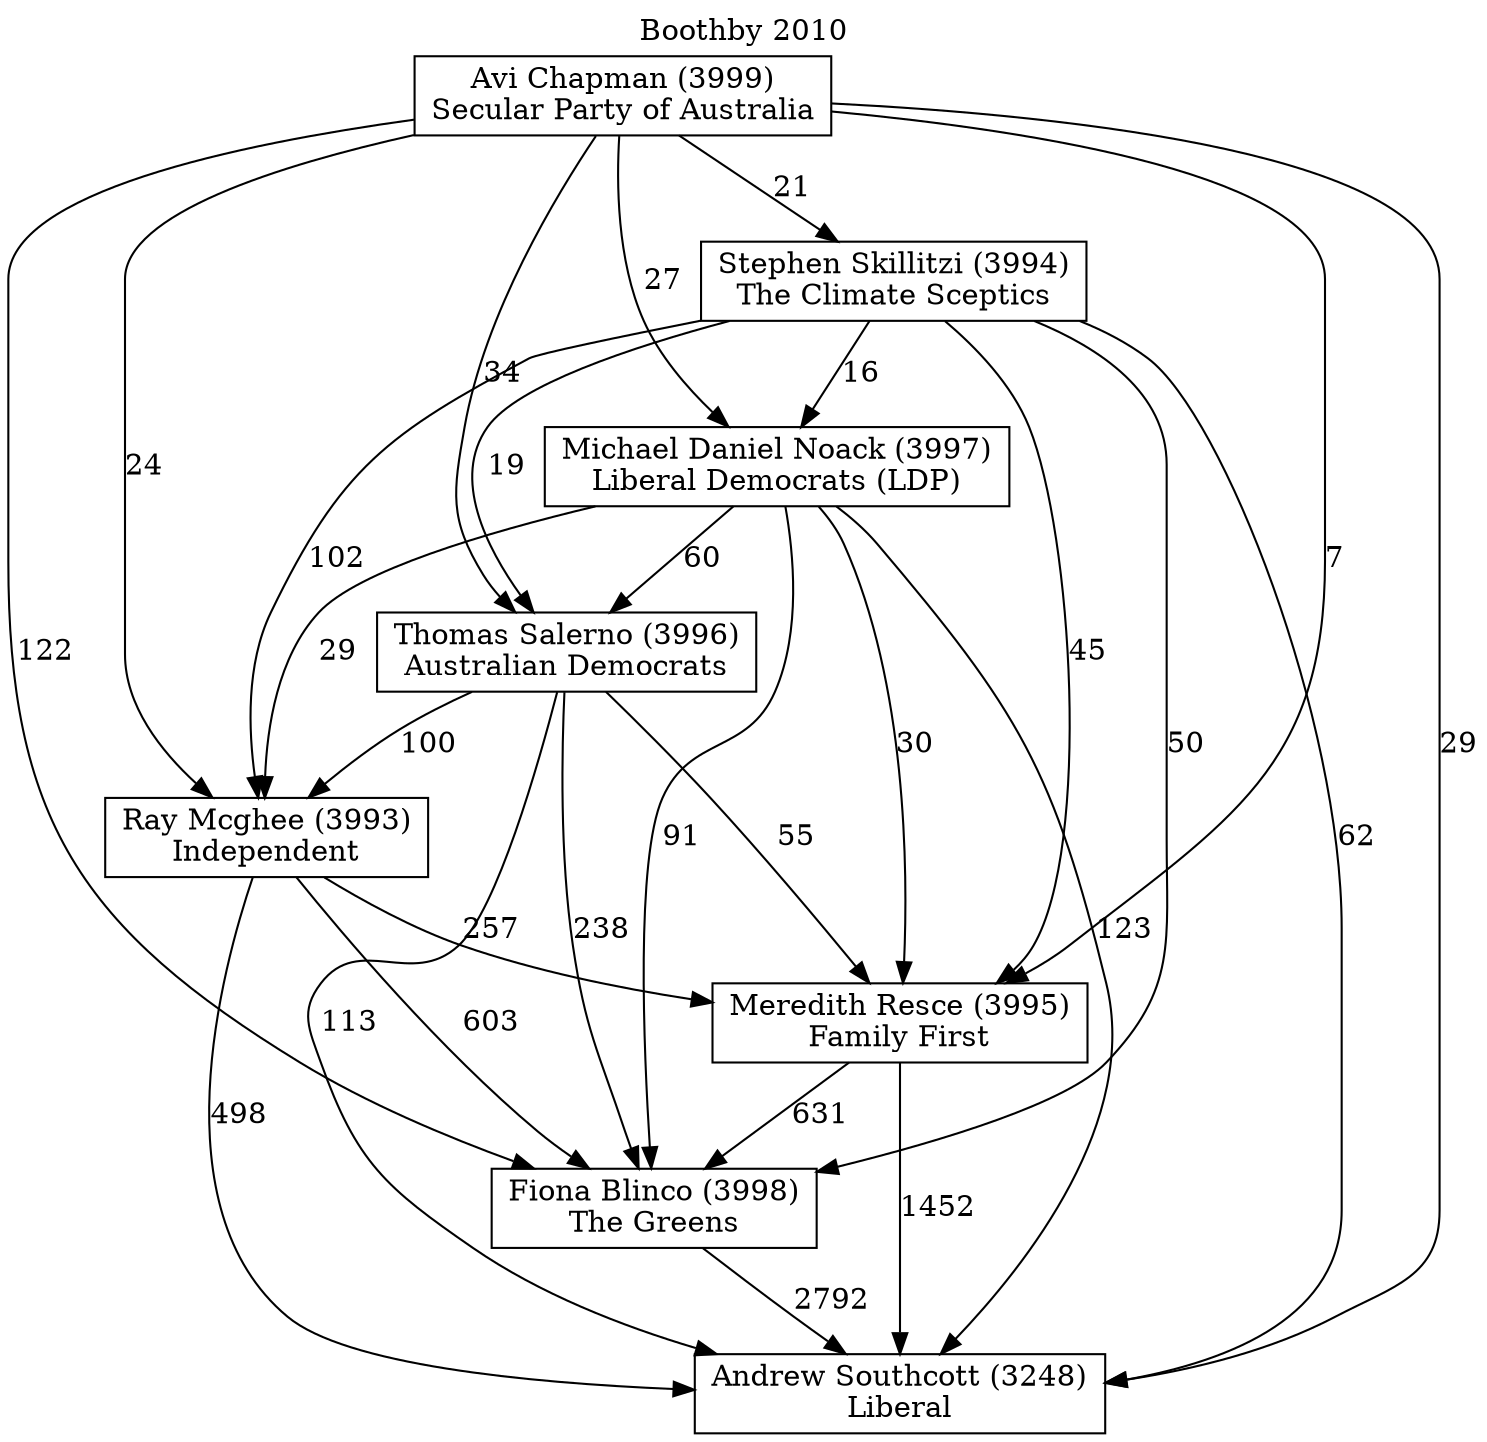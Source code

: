 // House preference flow
digraph "Andrew Southcott (3248)_Boothby_2010" {
	graph [label="Boothby 2010" labelloc=t mclimit=10]
	node [shape=box]
	"Andrew Southcott (3248)" [label="Andrew Southcott (3248)
Liberal"]
	"Fiona Blinco (3998)" [label="Fiona Blinco (3998)
The Greens"]
	"Meredith Resce (3995)" [label="Meredith Resce (3995)
Family First"]
	"Ray Mcghee (3993)" [label="Ray Mcghee (3993)
Independent"]
	"Thomas Salerno (3996)" [label="Thomas Salerno (3996)
Australian Democrats"]
	"Michael Daniel Noack (3997)" [label="Michael Daniel Noack (3997)
Liberal Democrats (LDP)"]
	"Stephen Skillitzi (3994)" [label="Stephen Skillitzi (3994)
The Climate Sceptics"]
	"Avi Chapman (3999)" [label="Avi Chapman (3999)
Secular Party of Australia"]
	"Fiona Blinco (3998)" -> "Andrew Southcott (3248)" [label=2792]
	"Meredith Resce (3995)" -> "Fiona Blinco (3998)" [label=631]
	"Ray Mcghee (3993)" -> "Meredith Resce (3995)" [label=257]
	"Thomas Salerno (3996)" -> "Ray Mcghee (3993)" [label=100]
	"Michael Daniel Noack (3997)" -> "Thomas Salerno (3996)" [label=60]
	"Stephen Skillitzi (3994)" -> "Michael Daniel Noack (3997)" [label=16]
	"Avi Chapman (3999)" -> "Stephen Skillitzi (3994)" [label=21]
	"Meredith Resce (3995)" -> "Andrew Southcott (3248)" [label=1452]
	"Ray Mcghee (3993)" -> "Andrew Southcott (3248)" [label=498]
	"Thomas Salerno (3996)" -> "Andrew Southcott (3248)" [label=113]
	"Michael Daniel Noack (3997)" -> "Andrew Southcott (3248)" [label=123]
	"Stephen Skillitzi (3994)" -> "Andrew Southcott (3248)" [label=62]
	"Avi Chapman (3999)" -> "Andrew Southcott (3248)" [label=29]
	"Avi Chapman (3999)" -> "Michael Daniel Noack (3997)" [label=27]
	"Stephen Skillitzi (3994)" -> "Thomas Salerno (3996)" [label=19]
	"Avi Chapman (3999)" -> "Thomas Salerno (3996)" [label=34]
	"Michael Daniel Noack (3997)" -> "Ray Mcghee (3993)" [label=29]
	"Stephen Skillitzi (3994)" -> "Ray Mcghee (3993)" [label=102]
	"Avi Chapman (3999)" -> "Ray Mcghee (3993)" [label=24]
	"Thomas Salerno (3996)" -> "Meredith Resce (3995)" [label=55]
	"Michael Daniel Noack (3997)" -> "Meredith Resce (3995)" [label=30]
	"Stephen Skillitzi (3994)" -> "Meredith Resce (3995)" [label=45]
	"Avi Chapman (3999)" -> "Meredith Resce (3995)" [label=7]
	"Ray Mcghee (3993)" -> "Fiona Blinco (3998)" [label=603]
	"Thomas Salerno (3996)" -> "Fiona Blinco (3998)" [label=238]
	"Michael Daniel Noack (3997)" -> "Fiona Blinco (3998)" [label=91]
	"Stephen Skillitzi (3994)" -> "Fiona Blinco (3998)" [label=50]
	"Avi Chapman (3999)" -> "Fiona Blinco (3998)" [label=122]
}
